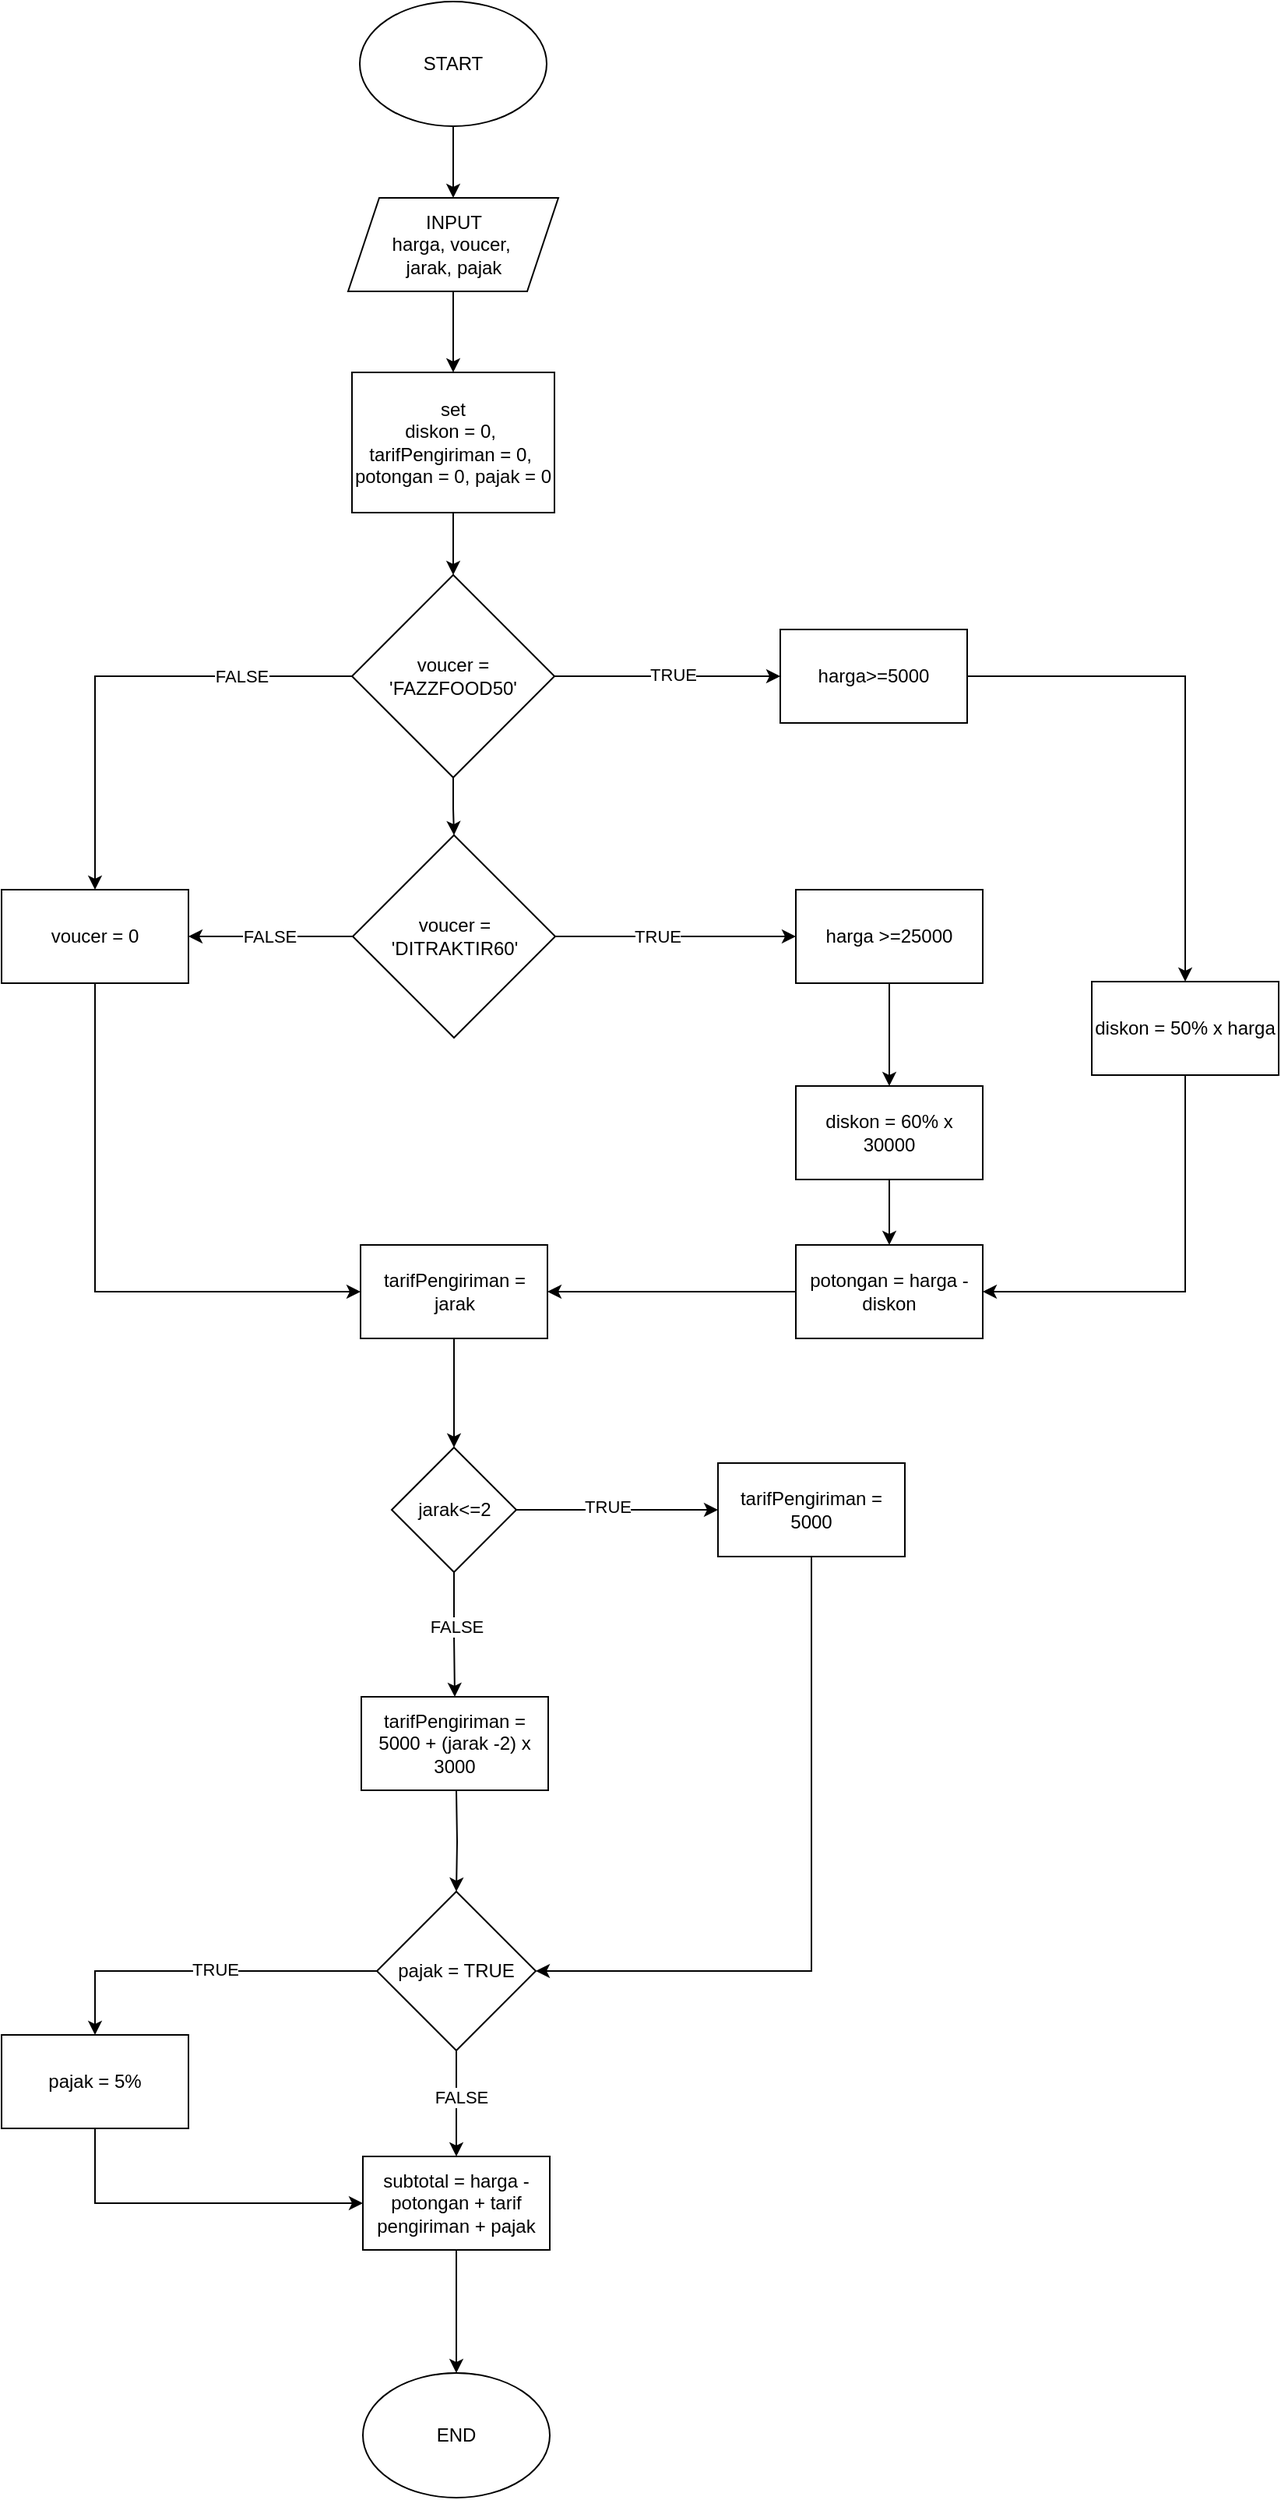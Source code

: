 <mxfile version="24.5.2" type="github">
  <diagram name="Halaman-1" id="X2-mc3bD5pB8ulvhssxn">
    <mxGraphModel dx="2049" dy="1103" grid="1" gridSize="10" guides="1" tooltips="1" connect="1" arrows="1" fold="1" page="1" pageScale="1" pageWidth="1169" pageHeight="827" math="0" shadow="0">
      <root>
        <mxCell id="0" />
        <mxCell id="1" parent="0" />
        <mxCell id="OsVkFRmsuzb5aNf9CnPR-1" value="" style="edgeStyle=orthogonalEdgeStyle;rounded=0;orthogonalLoop=1;jettySize=auto;html=1;" edge="1" parent="1" source="OsVkFRmsuzb5aNf9CnPR-2" target="OsVkFRmsuzb5aNf9CnPR-4">
          <mxGeometry relative="1" as="geometry" />
        </mxCell>
        <mxCell id="OsVkFRmsuzb5aNf9CnPR-2" value="START" style="ellipse;whiteSpace=wrap;html=1;" vertex="1" parent="1">
          <mxGeometry x="440" y="20" width="120" height="80" as="geometry" />
        </mxCell>
        <mxCell id="OsVkFRmsuzb5aNf9CnPR-3" value="" style="edgeStyle=orthogonalEdgeStyle;rounded=0;orthogonalLoop=1;jettySize=auto;html=1;" edge="1" parent="1" source="OsVkFRmsuzb5aNf9CnPR-4" target="OsVkFRmsuzb5aNf9CnPR-6">
          <mxGeometry relative="1" as="geometry" />
        </mxCell>
        <mxCell id="OsVkFRmsuzb5aNf9CnPR-4" value="INPUT&lt;div&gt;harga, voucer,&amp;nbsp;&lt;/div&gt;&lt;div&gt;jarak, pajak&lt;/div&gt;" style="shape=parallelogram;perimeter=parallelogramPerimeter;whiteSpace=wrap;html=1;fixedSize=1;" vertex="1" parent="1">
          <mxGeometry x="432.5" y="146" width="135" height="60" as="geometry" />
        </mxCell>
        <mxCell id="OsVkFRmsuzb5aNf9CnPR-5" value="" style="edgeStyle=orthogonalEdgeStyle;rounded=0;orthogonalLoop=1;jettySize=auto;html=1;" edge="1" parent="1" source="OsVkFRmsuzb5aNf9CnPR-6" target="OsVkFRmsuzb5aNf9CnPR-12">
          <mxGeometry relative="1" as="geometry" />
        </mxCell>
        <mxCell id="OsVkFRmsuzb5aNf9CnPR-6" value="set&lt;div&gt;diskon = 0,&amp;nbsp;&lt;/div&gt;&lt;div&gt;tarifPengiriman = 0,&amp;nbsp;&lt;/div&gt;&lt;div&gt;potongan = 0, pajak = 0&lt;/div&gt;" style="whiteSpace=wrap;html=1;" vertex="1" parent="1">
          <mxGeometry x="435" y="258" width="130" height="90" as="geometry" />
        </mxCell>
        <mxCell id="OsVkFRmsuzb5aNf9CnPR-7" value="" style="edgeStyle=orthogonalEdgeStyle;rounded=0;orthogonalLoop=1;jettySize=auto;html=1;" edge="1" parent="1" source="OsVkFRmsuzb5aNf9CnPR-12" target="OsVkFRmsuzb5aNf9CnPR-14">
          <mxGeometry relative="1" as="geometry" />
        </mxCell>
        <mxCell id="OsVkFRmsuzb5aNf9CnPR-8" value="TRUE" style="edgeLabel;html=1;align=center;verticalAlign=middle;resizable=0;points=[];" vertex="1" connectable="0" parent="OsVkFRmsuzb5aNf9CnPR-7">
          <mxGeometry x="0.048" y="1" relative="1" as="geometry">
            <mxPoint as="offset" />
          </mxGeometry>
        </mxCell>
        <mxCell id="OsVkFRmsuzb5aNf9CnPR-9" value="" style="edgeStyle=orthogonalEdgeStyle;rounded=0;orthogonalLoop=1;jettySize=auto;html=1;entryX=0.5;entryY=0;entryDx=0;entryDy=0;" edge="1" parent="1" source="OsVkFRmsuzb5aNf9CnPR-12" target="OsVkFRmsuzb5aNf9CnPR-19">
          <mxGeometry relative="1" as="geometry">
            <mxPoint x="500" y="633" as="targetPoint" />
          </mxGeometry>
        </mxCell>
        <mxCell id="OsVkFRmsuzb5aNf9CnPR-10" value="" style="edgeStyle=orthogonalEdgeStyle;rounded=0;orthogonalLoop=1;jettySize=auto;html=1;" edge="1" parent="1" source="OsVkFRmsuzb5aNf9CnPR-12" target="OsVkFRmsuzb5aNf9CnPR-27">
          <mxGeometry relative="1" as="geometry" />
        </mxCell>
        <mxCell id="OsVkFRmsuzb5aNf9CnPR-11" value="FALSE" style="edgeLabel;html=1;align=center;verticalAlign=middle;resizable=0;points=[];" vertex="1" connectable="0" parent="OsVkFRmsuzb5aNf9CnPR-10">
          <mxGeometry x="-0.531" relative="1" as="geometry">
            <mxPoint as="offset" />
          </mxGeometry>
        </mxCell>
        <mxCell id="OsVkFRmsuzb5aNf9CnPR-12" value="voucer = &#39;FAZZFOOD50&#39;" style="rhombus;whiteSpace=wrap;html=1;" vertex="1" parent="1">
          <mxGeometry x="435" y="388" width="130" height="130" as="geometry" />
        </mxCell>
        <mxCell id="OsVkFRmsuzb5aNf9CnPR-13" value="" style="edgeStyle=orthogonalEdgeStyle;rounded=0;orthogonalLoop=1;jettySize=auto;html=1;" edge="1" parent="1" source="OsVkFRmsuzb5aNf9CnPR-14" target="OsVkFRmsuzb5aNf9CnPR-21">
          <mxGeometry relative="1" as="geometry" />
        </mxCell>
        <mxCell id="OsVkFRmsuzb5aNf9CnPR-14" value="harga&amp;gt;=5000" style="whiteSpace=wrap;html=1;" vertex="1" parent="1">
          <mxGeometry x="710" y="423" width="120" height="60" as="geometry" />
        </mxCell>
        <mxCell id="OsVkFRmsuzb5aNf9CnPR-15" value="" style="edgeStyle=orthogonalEdgeStyle;rounded=0;orthogonalLoop=1;jettySize=auto;html=1;" edge="1" parent="1" source="OsVkFRmsuzb5aNf9CnPR-19" target="OsVkFRmsuzb5aNf9CnPR-23">
          <mxGeometry relative="1" as="geometry" />
        </mxCell>
        <mxCell id="OsVkFRmsuzb5aNf9CnPR-16" value="TRUE" style="edgeLabel;html=1;align=center;verticalAlign=middle;resizable=0;points=[];" vertex="1" connectable="0" parent="OsVkFRmsuzb5aNf9CnPR-15">
          <mxGeometry x="-0.152" relative="1" as="geometry">
            <mxPoint as="offset" />
          </mxGeometry>
        </mxCell>
        <mxCell id="OsVkFRmsuzb5aNf9CnPR-17" value="" style="edgeStyle=orthogonalEdgeStyle;rounded=0;orthogonalLoop=1;jettySize=auto;html=1;" edge="1" parent="1" source="OsVkFRmsuzb5aNf9CnPR-19" target="OsVkFRmsuzb5aNf9CnPR-27">
          <mxGeometry relative="1" as="geometry" />
        </mxCell>
        <mxCell id="OsVkFRmsuzb5aNf9CnPR-18" value="FALSE" style="edgeLabel;html=1;align=center;verticalAlign=middle;resizable=0;points=[];" vertex="1" connectable="0" parent="OsVkFRmsuzb5aNf9CnPR-17">
          <mxGeometry x="0.033" relative="1" as="geometry">
            <mxPoint x="1" as="offset" />
          </mxGeometry>
        </mxCell>
        <mxCell id="OsVkFRmsuzb5aNf9CnPR-19" value="voucer = &#39;DITRAKTIR60&#39;" style="rhombus;whiteSpace=wrap;html=1;" vertex="1" parent="1">
          <mxGeometry x="435.5" y="555" width="130" height="130" as="geometry" />
        </mxCell>
        <mxCell id="OsVkFRmsuzb5aNf9CnPR-20" value="" style="edgeStyle=orthogonalEdgeStyle;rounded=0;orthogonalLoop=1;jettySize=auto;html=1;" edge="1" parent="1" source="OsVkFRmsuzb5aNf9CnPR-21" target="OsVkFRmsuzb5aNf9CnPR-50">
          <mxGeometry relative="1" as="geometry">
            <Array as="points">
              <mxPoint x="970" y="848" />
            </Array>
          </mxGeometry>
        </mxCell>
        <mxCell id="OsVkFRmsuzb5aNf9CnPR-21" value="diskon = 50% x harga" style="whiteSpace=wrap;html=1;" vertex="1" parent="1">
          <mxGeometry x="910" y="649" width="120" height="60" as="geometry" />
        </mxCell>
        <mxCell id="OsVkFRmsuzb5aNf9CnPR-22" style="edgeStyle=orthogonalEdgeStyle;rounded=0;orthogonalLoop=1;jettySize=auto;html=1;" edge="1" parent="1" source="OsVkFRmsuzb5aNf9CnPR-23" target="OsVkFRmsuzb5aNf9CnPR-25">
          <mxGeometry relative="1" as="geometry">
            <mxPoint x="415" y="435" as="targetPoint" />
          </mxGeometry>
        </mxCell>
        <mxCell id="OsVkFRmsuzb5aNf9CnPR-23" value="harga &amp;gt;=25000" style="whiteSpace=wrap;html=1;" vertex="1" parent="1">
          <mxGeometry x="720" y="590" width="120" height="60" as="geometry" />
        </mxCell>
        <mxCell id="OsVkFRmsuzb5aNf9CnPR-24" value="" style="edgeStyle=orthogonalEdgeStyle;rounded=0;orthogonalLoop=1;jettySize=auto;html=1;" edge="1" parent="1" source="OsVkFRmsuzb5aNf9CnPR-25" target="OsVkFRmsuzb5aNf9CnPR-50">
          <mxGeometry relative="1" as="geometry" />
        </mxCell>
        <mxCell id="OsVkFRmsuzb5aNf9CnPR-25" value="diskon = 60% x 30000" style="rounded=0;whiteSpace=wrap;html=1;" vertex="1" parent="1">
          <mxGeometry x="720" y="716" width="120" height="60" as="geometry" />
        </mxCell>
        <mxCell id="OsVkFRmsuzb5aNf9CnPR-26" value="" style="edgeStyle=orthogonalEdgeStyle;rounded=0;orthogonalLoop=1;jettySize=auto;html=1;" edge="1" parent="1" source="OsVkFRmsuzb5aNf9CnPR-27" target="OsVkFRmsuzb5aNf9CnPR-29">
          <mxGeometry relative="1" as="geometry">
            <Array as="points">
              <mxPoint x="270" y="848" />
            </Array>
          </mxGeometry>
        </mxCell>
        <mxCell id="OsVkFRmsuzb5aNf9CnPR-27" value="voucer = 0" style="whiteSpace=wrap;html=1;" vertex="1" parent="1">
          <mxGeometry x="210" y="590" width="120" height="60" as="geometry" />
        </mxCell>
        <mxCell id="OsVkFRmsuzb5aNf9CnPR-28" value="" style="edgeStyle=orthogonalEdgeStyle;rounded=0;orthogonalLoop=1;jettySize=auto;html=1;" edge="1" parent="1" source="OsVkFRmsuzb5aNf9CnPR-29" target="OsVkFRmsuzb5aNf9CnPR-34">
          <mxGeometry relative="1" as="geometry" />
        </mxCell>
        <mxCell id="OsVkFRmsuzb5aNf9CnPR-29" value="tarifPengiriman = jarak" style="whiteSpace=wrap;html=1;" vertex="1" parent="1">
          <mxGeometry x="440.5" y="818" width="120" height="60" as="geometry" />
        </mxCell>
        <mxCell id="OsVkFRmsuzb5aNf9CnPR-30" value="" style="edgeStyle=orthogonalEdgeStyle;rounded=0;orthogonalLoop=1;jettySize=auto;html=1;" edge="1" parent="1" source="OsVkFRmsuzb5aNf9CnPR-34" target="OsVkFRmsuzb5aNf9CnPR-36">
          <mxGeometry relative="1" as="geometry" />
        </mxCell>
        <mxCell id="OsVkFRmsuzb5aNf9CnPR-31" value="TRUE" style="edgeLabel;html=1;align=center;verticalAlign=middle;resizable=0;points=[];" vertex="1" connectable="0" parent="OsVkFRmsuzb5aNf9CnPR-30">
          <mxGeometry x="-0.112" y="2" relative="1" as="geometry">
            <mxPoint x="1" as="offset" />
          </mxGeometry>
        </mxCell>
        <mxCell id="OsVkFRmsuzb5aNf9CnPR-32" value="" style="edgeStyle=orthogonalEdgeStyle;rounded=0;orthogonalLoop=1;jettySize=auto;html=1;" edge="1" parent="1" source="OsVkFRmsuzb5aNf9CnPR-34" target="OsVkFRmsuzb5aNf9CnPR-38">
          <mxGeometry relative="1" as="geometry" />
        </mxCell>
        <mxCell id="OsVkFRmsuzb5aNf9CnPR-33" value="FALSE" style="edgeLabel;html=1;align=center;verticalAlign=middle;resizable=0;points=[];" vertex="1" connectable="0" parent="OsVkFRmsuzb5aNf9CnPR-32">
          <mxGeometry x="-0.146" y="1" relative="1" as="geometry">
            <mxPoint as="offset" />
          </mxGeometry>
        </mxCell>
        <mxCell id="OsVkFRmsuzb5aNf9CnPR-34" value="jarak&amp;lt;=2" style="rhombus;whiteSpace=wrap;html=1;" vertex="1" parent="1">
          <mxGeometry x="460.5" y="948" width="80" height="80" as="geometry" />
        </mxCell>
        <mxCell id="OsVkFRmsuzb5aNf9CnPR-35" style="edgeStyle=orthogonalEdgeStyle;rounded=0;orthogonalLoop=1;jettySize=auto;html=1;entryX=1;entryY=0.5;entryDx=0;entryDy=0;" edge="1" parent="1" source="OsVkFRmsuzb5aNf9CnPR-36" target="OsVkFRmsuzb5aNf9CnPR-43">
          <mxGeometry relative="1" as="geometry">
            <Array as="points">
              <mxPoint x="730" y="1284" />
            </Array>
          </mxGeometry>
        </mxCell>
        <mxCell id="OsVkFRmsuzb5aNf9CnPR-36" value="tarifPengiriman = 5000" style="whiteSpace=wrap;html=1;" vertex="1" parent="1">
          <mxGeometry x="670" y="958" width="120" height="60" as="geometry" />
        </mxCell>
        <mxCell id="OsVkFRmsuzb5aNf9CnPR-37" value="" style="edgeStyle=orthogonalEdgeStyle;rounded=0;orthogonalLoop=1;jettySize=auto;html=1;" edge="1" parent="1" target="OsVkFRmsuzb5aNf9CnPR-43">
          <mxGeometry relative="1" as="geometry">
            <mxPoint x="502" y="1168" as="sourcePoint" />
            <mxPoint x="502" y="1268" as="targetPoint" />
            <Array as="points" />
          </mxGeometry>
        </mxCell>
        <mxCell id="OsVkFRmsuzb5aNf9CnPR-38" value="tarifPengiriman = 5000 + (jarak -2) x 3000" style="whiteSpace=wrap;html=1;" vertex="1" parent="1">
          <mxGeometry x="441" y="1108" width="120" height="60" as="geometry" />
        </mxCell>
        <mxCell id="OsVkFRmsuzb5aNf9CnPR-39" value="" style="edgeStyle=orthogonalEdgeStyle;rounded=0;orthogonalLoop=1;jettySize=auto;html=1;" edge="1" parent="1" source="OsVkFRmsuzb5aNf9CnPR-43" target="OsVkFRmsuzb5aNf9CnPR-45">
          <mxGeometry relative="1" as="geometry">
            <Array as="points">
              <mxPoint x="270" y="1284" />
            </Array>
          </mxGeometry>
        </mxCell>
        <mxCell id="OsVkFRmsuzb5aNf9CnPR-40" value="TRUE" style="edgeLabel;html=1;align=center;verticalAlign=middle;resizable=0;points=[];" vertex="1" connectable="0" parent="OsVkFRmsuzb5aNf9CnPR-39">
          <mxGeometry x="-0.058" y="-1" relative="1" as="geometry">
            <mxPoint as="offset" />
          </mxGeometry>
        </mxCell>
        <mxCell id="OsVkFRmsuzb5aNf9CnPR-41" value="" style="edgeStyle=orthogonalEdgeStyle;rounded=0;orthogonalLoop=1;jettySize=auto;html=1;" edge="1" parent="1" source="OsVkFRmsuzb5aNf9CnPR-43" target="OsVkFRmsuzb5aNf9CnPR-47">
          <mxGeometry relative="1" as="geometry" />
        </mxCell>
        <mxCell id="OsVkFRmsuzb5aNf9CnPR-42" value="FALSE" style="edgeLabel;html=1;align=center;verticalAlign=middle;resizable=0;points=[];" vertex="1" connectable="0" parent="OsVkFRmsuzb5aNf9CnPR-41">
          <mxGeometry x="-0.129" y="3" relative="1" as="geometry">
            <mxPoint as="offset" />
          </mxGeometry>
        </mxCell>
        <mxCell id="OsVkFRmsuzb5aNf9CnPR-43" value="pajak = TRUE" style="rhombus;whiteSpace=wrap;html=1;" vertex="1" parent="1">
          <mxGeometry x="451" y="1233" width="102" height="102" as="geometry" />
        </mxCell>
        <mxCell id="OsVkFRmsuzb5aNf9CnPR-44" style="edgeStyle=orthogonalEdgeStyle;rounded=0;orthogonalLoop=1;jettySize=auto;html=1;entryX=0;entryY=0.5;entryDx=0;entryDy=0;" edge="1" parent="1" source="OsVkFRmsuzb5aNf9CnPR-45" target="OsVkFRmsuzb5aNf9CnPR-47">
          <mxGeometry relative="1" as="geometry">
            <Array as="points">
              <mxPoint x="270" y="1433" />
            </Array>
          </mxGeometry>
        </mxCell>
        <mxCell id="OsVkFRmsuzb5aNf9CnPR-45" value="pajak = 5%" style="whiteSpace=wrap;html=1;" vertex="1" parent="1">
          <mxGeometry x="210" y="1325" width="120" height="60" as="geometry" />
        </mxCell>
        <mxCell id="OsVkFRmsuzb5aNf9CnPR-46" value="" style="edgeStyle=orthogonalEdgeStyle;rounded=0;orthogonalLoop=1;jettySize=auto;html=1;" edge="1" parent="1" source="OsVkFRmsuzb5aNf9CnPR-47" target="OsVkFRmsuzb5aNf9CnPR-48">
          <mxGeometry relative="1" as="geometry">
            <mxPoint x="502" y="1606" as="targetPoint" />
          </mxGeometry>
        </mxCell>
        <mxCell id="OsVkFRmsuzb5aNf9CnPR-47" value="&lt;span style=&quot;text-align: left;&quot;&gt;subtotal = harga - potongan + tarif pengiriman + pajak&lt;/span&gt;" style="whiteSpace=wrap;html=1;" vertex="1" parent="1">
          <mxGeometry x="442" y="1403" width="120" height="60" as="geometry" />
        </mxCell>
        <mxCell id="OsVkFRmsuzb5aNf9CnPR-48" value="END" style="ellipse;whiteSpace=wrap;html=1;" vertex="1" parent="1">
          <mxGeometry x="442" y="1542" width="120" height="80" as="geometry" />
        </mxCell>
        <mxCell id="OsVkFRmsuzb5aNf9CnPR-49" style="edgeStyle=orthogonalEdgeStyle;rounded=0;orthogonalLoop=1;jettySize=auto;html=1;entryX=1;entryY=0.5;entryDx=0;entryDy=0;" edge="1" parent="1" source="OsVkFRmsuzb5aNf9CnPR-50" target="OsVkFRmsuzb5aNf9CnPR-29">
          <mxGeometry relative="1" as="geometry" />
        </mxCell>
        <mxCell id="OsVkFRmsuzb5aNf9CnPR-50" value="potongan = harga - diskon" style="whiteSpace=wrap;html=1;" vertex="1" parent="1">
          <mxGeometry x="720" y="818" width="120" height="60" as="geometry" />
        </mxCell>
      </root>
    </mxGraphModel>
  </diagram>
</mxfile>
